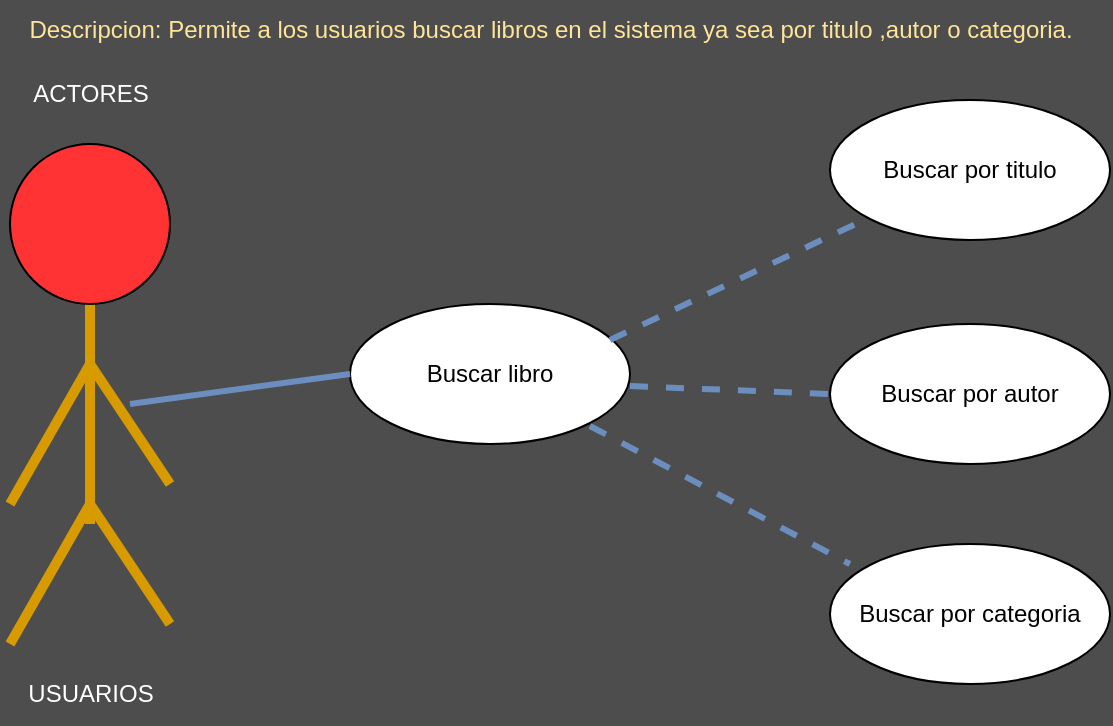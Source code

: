 <mxfile version="24.4.13" type="device">
  <diagram name="Page-1" id="e7e014a7-5840-1c2e-5031-d8a46d1fe8dd">
    <mxGraphModel dx="880" dy="468" grid="1" gridSize="10" guides="1" tooltips="1" connect="1" arrows="1" fold="1" page="1" pageScale="1" pageWidth="1169" pageHeight="826" background="#4D4D4D" math="0" shadow="0">
      <root>
        <mxCell id="0" />
        <mxCell id="1" parent="0" />
        <mxCell id="20" value="" style="endArrow=open;strokeColor=#FF0000;endFill=1;rounded=0" parent="1" edge="1">
          <mxGeometry relative="1" as="geometry">
            <mxPoint x="334.5" y="478" as="sourcePoint" />
          </mxGeometry>
        </mxCell>
        <mxCell id="kpetkBo5HPHerhaa9Lsq-42" value="" style="endArrow=none;html=1;rounded=1;strokeWidth=5;curved=0;fillColor=#ffe6cc;strokeColor=#d79b00;" parent="1" edge="1">
          <mxGeometry width="50" height="50" relative="1" as="geometry">
            <mxPoint x="90" y="590" as="sourcePoint" />
            <mxPoint x="90" y="480" as="targetPoint" />
          </mxGeometry>
        </mxCell>
        <mxCell id="kpetkBo5HPHerhaa9Lsq-43" value="" style="endArrow=none;html=1;rounded=1;strokeWidth=5;curved=0;fillColor=#ffe6cc;strokeColor=#d79b00;" parent="1" edge="1">
          <mxGeometry width="50" height="50" relative="1" as="geometry">
            <mxPoint x="50" y="650" as="sourcePoint" />
            <mxPoint x="90" y="580" as="targetPoint" />
          </mxGeometry>
        </mxCell>
        <mxCell id="kpetkBo5HPHerhaa9Lsq-44" value="" style="endArrow=none;html=1;rounded=1;strokeWidth=5;curved=0;fillColor=#ffe6cc;strokeColor=#d79b00;" parent="1" edge="1">
          <mxGeometry width="50" height="50" relative="1" as="geometry">
            <mxPoint x="130" y="640" as="sourcePoint" />
            <mxPoint x="90" y="580" as="targetPoint" />
          </mxGeometry>
        </mxCell>
        <mxCell id="kpetkBo5HPHerhaa9Lsq-45" value="" style="ellipse;whiteSpace=wrap;html=1;aspect=fixed;fillColor=#FF3333;" parent="1" vertex="1">
          <mxGeometry x="50" y="400" width="80" height="80" as="geometry" />
        </mxCell>
        <mxCell id="kpetkBo5HPHerhaa9Lsq-46" value="" style="endArrow=none;html=1;rounded=1;strokeWidth=5;curved=0;fillColor=#ffe6cc;strokeColor=#d79b00;" parent="1" edge="1">
          <mxGeometry width="50" height="50" relative="1" as="geometry">
            <mxPoint x="90" y="510" as="sourcePoint" />
            <mxPoint x="50" y="580" as="targetPoint" />
          </mxGeometry>
        </mxCell>
        <mxCell id="kpetkBo5HPHerhaa9Lsq-47" value="" style="endArrow=none;html=1;rounded=1;strokeWidth=5;curved=0;fillColor=#ffe6cc;strokeColor=#d79b00;" parent="1" edge="1">
          <mxGeometry width="50" height="50" relative="1" as="geometry">
            <mxPoint x="130" y="570" as="sourcePoint" />
            <mxPoint x="90" y="510" as="targetPoint" />
          </mxGeometry>
        </mxCell>
        <mxCell id="kpetkBo5HPHerhaa9Lsq-48" value="&lt;font color=&quot;#ffffff&quot;&gt;ACTORES&lt;/font&gt;" style="text;html=1;align=center;verticalAlign=middle;resizable=0;points=[];autosize=1;strokeColor=none;fillColor=none;" parent="1" vertex="1">
          <mxGeometry x="50" y="360" width="80" height="30" as="geometry" />
        </mxCell>
        <mxCell id="kpetkBo5HPHerhaa9Lsq-49" value="&lt;font color=&quot;#ffffff&quot;&gt;USUARIOS&lt;/font&gt;" style="text;html=1;align=center;verticalAlign=middle;resizable=0;points=[];autosize=1;strokeColor=none;fillColor=none;" parent="1" vertex="1">
          <mxGeometry x="45" y="660" width="90" height="30" as="geometry" />
        </mxCell>
        <mxCell id="kpetkBo5HPHerhaa9Lsq-50" value="Buscar libro" style="ellipse;whiteSpace=wrap;html=1;" parent="1" vertex="1">
          <mxGeometry x="220" y="480" width="140" height="70" as="geometry" />
        </mxCell>
        <mxCell id="kpetkBo5HPHerhaa9Lsq-51" value="Buscar por categoria" style="ellipse;whiteSpace=wrap;html=1;" parent="1" vertex="1">
          <mxGeometry x="460" y="600" width="140" height="70" as="geometry" />
        </mxCell>
        <mxCell id="kpetkBo5HPHerhaa9Lsq-52" value="Buscar por autor" style="ellipse;whiteSpace=wrap;html=1;" parent="1" vertex="1">
          <mxGeometry x="460" y="490" width="140" height="70" as="geometry" />
        </mxCell>
        <mxCell id="kpetkBo5HPHerhaa9Lsq-53" value="Buscar por titulo" style="ellipse;whiteSpace=wrap;html=1;" parent="1" vertex="1">
          <mxGeometry x="460" y="378" width="140" height="70" as="geometry" />
        </mxCell>
        <mxCell id="kpetkBo5HPHerhaa9Lsq-55" value="" style="endArrow=none;html=1;rounded=0;entryX=0;entryY=0.5;entryDx=0;entryDy=0;strokeWidth=3;fillColor=#dae8fc;strokeColor=#6c8ebf;" parent="1" target="kpetkBo5HPHerhaa9Lsq-50" edge="1">
          <mxGeometry width="50" height="50" relative="1" as="geometry">
            <mxPoint x="110" y="530" as="sourcePoint" />
            <mxPoint x="160" y="480" as="targetPoint" />
          </mxGeometry>
        </mxCell>
        <mxCell id="kpetkBo5HPHerhaa9Lsq-59" value="" style="endArrow=none;html=1;rounded=0;fillColor=#dae8fc;strokeColor=#6c8ebf;strokeWidth=3;dashed=1;" parent="1" target="kpetkBo5HPHerhaa9Lsq-53" edge="1">
          <mxGeometry width="50" height="50" relative="1" as="geometry">
            <mxPoint x="350" y="498" as="sourcePoint" />
            <mxPoint x="400" y="448" as="targetPoint" />
          </mxGeometry>
        </mxCell>
        <mxCell id="kpetkBo5HPHerhaa9Lsq-60" value="" style="endArrow=none;html=1;rounded=0;entryX=0;entryY=0.5;entryDx=0;entryDy=0;fillColor=#dae8fc;strokeColor=#6c8ebf;strokeWidth=3;dashed=1;" parent="1" target="kpetkBo5HPHerhaa9Lsq-52" edge="1">
          <mxGeometry width="50" height="50" relative="1" as="geometry">
            <mxPoint x="360" y="521" as="sourcePoint" />
            <mxPoint x="489" y="460" as="targetPoint" />
          </mxGeometry>
        </mxCell>
        <mxCell id="kpetkBo5HPHerhaa9Lsq-61" value="" style="endArrow=none;html=1;rounded=0;entryX=0.071;entryY=0.143;entryDx=0;entryDy=0;entryPerimeter=0;fillColor=#dae8fc;strokeColor=#6c8ebf;strokeWidth=3;dashed=1;" parent="1" target="kpetkBo5HPHerhaa9Lsq-51" edge="1">
          <mxGeometry width="50" height="50" relative="1" as="geometry">
            <mxPoint x="340" y="541" as="sourcePoint" />
            <mxPoint x="469" y="480" as="targetPoint" />
          </mxGeometry>
        </mxCell>
        <mxCell id="ZI5u_i3UO7Y7v_ep5aiO-20" value="&lt;font color=&quot;#ffe599&quot;&gt;Descripcion: Permite a los usuarios buscar libros en el sistema ya sea por titulo ,autor o categoria.&lt;/font&gt;" style="text;html=1;align=center;verticalAlign=middle;resizable=0;points=[];autosize=1;strokeColor=none;fillColor=none;" vertex="1" parent="1">
          <mxGeometry x="45" y="328" width="550" height="30" as="geometry" />
        </mxCell>
      </root>
    </mxGraphModel>
  </diagram>
</mxfile>
